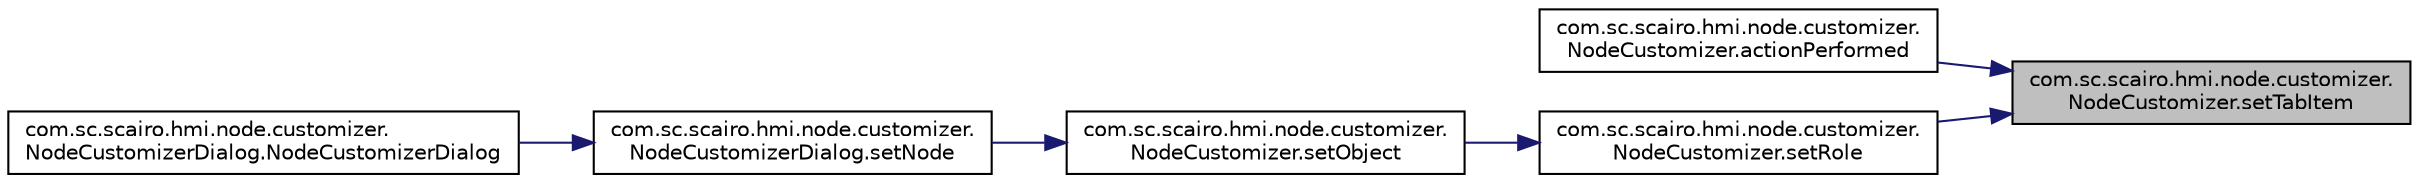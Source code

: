 digraph "com.sc.scairo.hmi.node.customizer.NodeCustomizer.setTabItem"
{
 // LATEX_PDF_SIZE
  edge [fontname="Helvetica",fontsize="10",labelfontname="Helvetica",labelfontsize="10"];
  node [fontname="Helvetica",fontsize="10",shape=record];
  rankdir="RL";
  Node1 [label="com.sc.scairo.hmi.node.customizer.\lNodeCustomizer.setTabItem",height=0.2,width=0.4,color="black", fillcolor="grey75", style="filled", fontcolor="black",tooltip=" "];
  Node1 -> Node2 [dir="back",color="midnightblue",fontsize="10",style="solid",fontname="Helvetica"];
  Node2 [label="com.sc.scairo.hmi.node.customizer.\lNodeCustomizer.actionPerformed",height=0.2,width=0.4,color="black", fillcolor="white", style="filled",URL="$classcom_1_1sc_1_1scairo_1_1hmi_1_1node_1_1customizer_1_1_node_customizer.html#a03005fe1aa748cf291dc2f918d65624b",tooltip=" "];
  Node1 -> Node3 [dir="back",color="midnightblue",fontsize="10",style="solid",fontname="Helvetica"];
  Node3 [label="com.sc.scairo.hmi.node.customizer.\lNodeCustomizer.setRole",height=0.2,width=0.4,color="black", fillcolor="white", style="filled",URL="$classcom_1_1sc_1_1scairo_1_1hmi_1_1node_1_1customizer_1_1_node_customizer.html#a2e5bf26d97aeb42a25f28176c842b723",tooltip=" "];
  Node3 -> Node4 [dir="back",color="midnightblue",fontsize="10",style="solid",fontname="Helvetica"];
  Node4 [label="com.sc.scairo.hmi.node.customizer.\lNodeCustomizer.setObject",height=0.2,width=0.4,color="black", fillcolor="white", style="filled",URL="$classcom_1_1sc_1_1scairo_1_1hmi_1_1node_1_1customizer_1_1_node_customizer.html#a4037feb55a362c5992d369d2d3d16685",tooltip=" "];
  Node4 -> Node5 [dir="back",color="midnightblue",fontsize="10",style="solid",fontname="Helvetica"];
  Node5 [label="com.sc.scairo.hmi.node.customizer.\lNodeCustomizerDialog.setNode",height=0.2,width=0.4,color="black", fillcolor="white", style="filled",URL="$classcom_1_1sc_1_1scairo_1_1hmi_1_1node_1_1customizer_1_1_node_customizer_dialog.html#a0599f0737c8562fd247c0e00682f1748",tooltip=" "];
  Node5 -> Node6 [dir="back",color="midnightblue",fontsize="10",style="solid",fontname="Helvetica"];
  Node6 [label="com.sc.scairo.hmi.node.customizer.\lNodeCustomizerDialog.NodeCustomizerDialog",height=0.2,width=0.4,color="black", fillcolor="white", style="filled",URL="$classcom_1_1sc_1_1scairo_1_1hmi_1_1node_1_1customizer_1_1_node_customizer_dialog.html#aa7b0ea31e5f4669018da2d33f00f6912",tooltip=" "];
}
